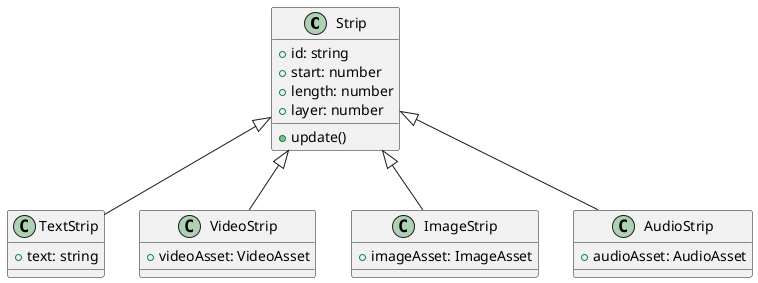 @startuml
class Strip{
    +id: string
    +start: number
    +length: number
    +layer: number
    +update()
}
class TextStrip{
    +text: string
}
'class Text3DStrip
class VideoStrip{
    +videoAsset: VideoAsset
}
class ImageStrip{
    +imageAsset: ImageAsset
}
class AudioStrip{
    +audioAsset: AudioAsset
}

Strip <|-- TextStrip
'Strip <|-- Text3DStrip
Strip <|-- VideoStrip
Strip <|-- ImageStrip
Strip <|-- AudioStrip
@enduml
